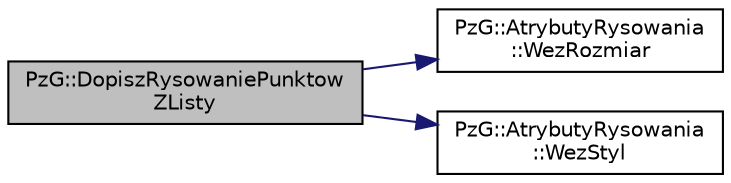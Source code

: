 digraph "PzG::DopiszRysowaniePunktowZListy"
{
 // LATEX_PDF_SIZE
  edge [fontname="Helvetica",fontsize="10",labelfontname="Helvetica",labelfontsize="10"];
  node [fontname="Helvetica",fontsize="10",shape=record];
  rankdir="LR";
  Node1 [label="PzG::DopiszRysowaniePunktow\lZListy",height=0.2,width=0.4,color="black", fillcolor="grey75", style="filled", fontcolor="black",tooltip="Dopisuje do polecenia rysowania wpisy z nazwami plików, w których są współrzędne punktów."];
  Node1 -> Node2 [color="midnightblue",fontsize="10",style="solid",fontname="Helvetica"];
  Node2 [label="PzG::AtrybutyRysowania\l::WezRozmiar",height=0.2,width=0.4,color="black", fillcolor="white", style="filled",URL="$class_pz_g_1_1_atrybuty_rysowania.html#a9f0f08bb69dca9c12e7f55c165c6223e",tooltip="Udostępnia rozmiar rysowania."];
  Node1 -> Node3 [color="midnightblue",fontsize="10",style="solid",fontname="Helvetica"];
  Node3 [label="PzG::AtrybutyRysowania\l::WezStyl",height=0.2,width=0.4,color="black", fillcolor="white", style="filled",URL="$class_pz_g_1_1_atrybuty_rysowania.html#a85f1665049d64618e1ac1d18c000ff76",tooltip="Udostępnia styl rysowania."];
}
